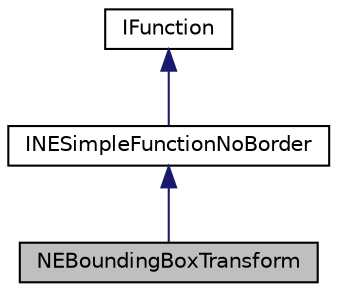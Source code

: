 digraph "NEBoundingBoxTransform"
{
 // LATEX_PDF_SIZE
  edge [fontname="Helvetica",fontsize="10",labelfontname="Helvetica",labelfontsize="10"];
  node [fontname="Helvetica",fontsize="10",shape=record];
  Node1 [label="NEBoundingBoxTransform",height=0.2,width=0.4,color="black", fillcolor="grey75", style="filled", fontcolor="black",tooltip="Basic function to run NEBoundingBoxTransformKernel."];
  Node2 -> Node1 [dir="back",color="midnightblue",fontsize="10",style="solid",fontname="Helvetica"];
  Node2 [label="INESimpleFunctionNoBorder",height=0.2,width=0.4,color="black", fillcolor="white", style="filled",URL="$classarm__compute_1_1_i_n_e_simple_function_no_border.xhtml",tooltip="Basic interface for functions which have a single CPU kernel and no border."];
  Node3 -> Node2 [dir="back",color="midnightblue",fontsize="10",style="solid",fontname="Helvetica"];
  Node3 [label="IFunction",height=0.2,width=0.4,color="black", fillcolor="white", style="filled",URL="$classarm__compute_1_1_i_function.xhtml",tooltip="Base class for all functions."];
}
